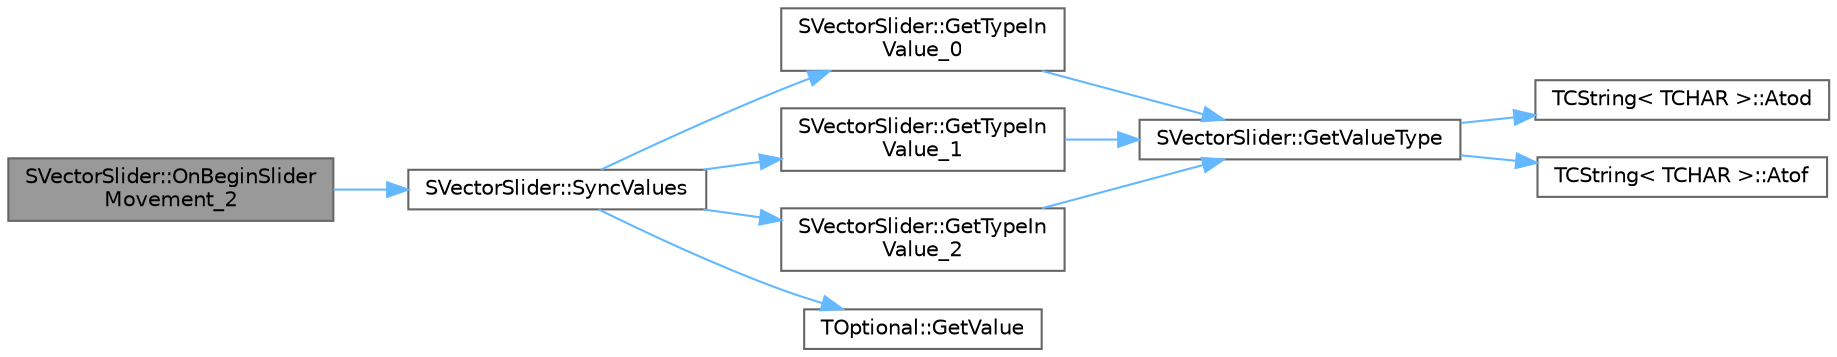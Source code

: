 digraph "SVectorSlider::OnBeginSliderMovement_2"
{
 // INTERACTIVE_SVG=YES
 // LATEX_PDF_SIZE
  bgcolor="transparent";
  edge [fontname=Helvetica,fontsize=10,labelfontname=Helvetica,labelfontsize=10];
  node [fontname=Helvetica,fontsize=10,shape=box,height=0.2,width=0.4];
  rankdir="LR";
  Node1 [id="Node000001",label="SVectorSlider::OnBeginSlider\lMovement_2",height=0.2,width=0.4,color="gray40", fillcolor="grey60", style="filled", fontcolor="black",tooltip="Called when the slider begins to move."];
  Node1 -> Node2 [id="edge1_Node000001_Node000002",color="steelblue1",style="solid",tooltip=" "];
  Node2 [id="Node000002",label="SVectorSlider::SyncValues",height=0.2,width=0.4,color="grey40", fillcolor="white", style="filled",URL="$d9/df7/classSVectorSlider.html#a15677cef4a901a152971fbe4d69d0f50",tooltip=" "];
  Node2 -> Node3 [id="edge2_Node000002_Node000003",color="steelblue1",style="solid",tooltip=" "];
  Node3 [id="Node000003",label="SVectorSlider::GetTypeIn\lValue_0",height=0.2,width=0.4,color="grey40", fillcolor="white", style="filled",URL="$d9/df7/classSVectorSlider.html#a07852dce3fa7b53b1c0cc8c551d65c96",tooltip=" "];
  Node3 -> Node4 [id="edge3_Node000003_Node000004",color="steelblue1",style="solid",tooltip=" "];
  Node4 [id="Node000004",label="SVectorSlider::GetValueType",height=0.2,width=0.4,color="grey40", fillcolor="white", style="filled",URL="$d9/df7/classSVectorSlider.html#a5a3ed8a5a814ec86722e85be1f8725f2",tooltip=" "];
  Node4 -> Node5 [id="edge4_Node000004_Node000005",color="steelblue1",style="solid",tooltip=" "];
  Node5 [id="Node000005",label="TCString\< TCHAR \>::Atod",height=0.2,width=0.4,color="grey40", fillcolor="white", style="filled",URL="$df/d74/structTCString.html#a6030b53388fa01cb42039f787786c543",tooltip=" "];
  Node4 -> Node6 [id="edge5_Node000004_Node000006",color="steelblue1",style="solid",tooltip=" "];
  Node6 [id="Node000006",label="TCString\< TCHAR \>::Atof",height=0.2,width=0.4,color="grey40", fillcolor="white", style="filled",URL="$df/d74/structTCString.html#a7f6c88c8125b013f78cc2035ee1301d0",tooltip=" "];
  Node2 -> Node7 [id="edge6_Node000002_Node000007",color="steelblue1",style="solid",tooltip=" "];
  Node7 [id="Node000007",label="SVectorSlider::GetTypeIn\lValue_1",height=0.2,width=0.4,color="grey40", fillcolor="white", style="filled",URL="$d9/df7/classSVectorSlider.html#af162a431017943cf80f358fa67b14c30",tooltip=" "];
  Node7 -> Node4 [id="edge7_Node000007_Node000004",color="steelblue1",style="solid",tooltip=" "];
  Node2 -> Node8 [id="edge8_Node000002_Node000008",color="steelblue1",style="solid",tooltip=" "];
  Node8 [id="Node000008",label="SVectorSlider::GetTypeIn\lValue_2",height=0.2,width=0.4,color="grey40", fillcolor="white", style="filled",URL="$d9/df7/classSVectorSlider.html#af3141bd71d027d480ef43c8c27fc411f",tooltip=" "];
  Node8 -> Node4 [id="edge9_Node000008_Node000004",color="steelblue1",style="solid",tooltip=" "];
  Node2 -> Node9 [id="edge10_Node000002_Node000009",color="steelblue1",style="solid",tooltip=" "];
  Node9 [id="Node000009",label="TOptional::GetValue",height=0.2,width=0.4,color="grey40", fillcolor="white", style="filled",URL="$d7/d70/structTOptional.html#a145e77bf7df807de7fa6e9116c99ccfb",tooltip=" "];
}
